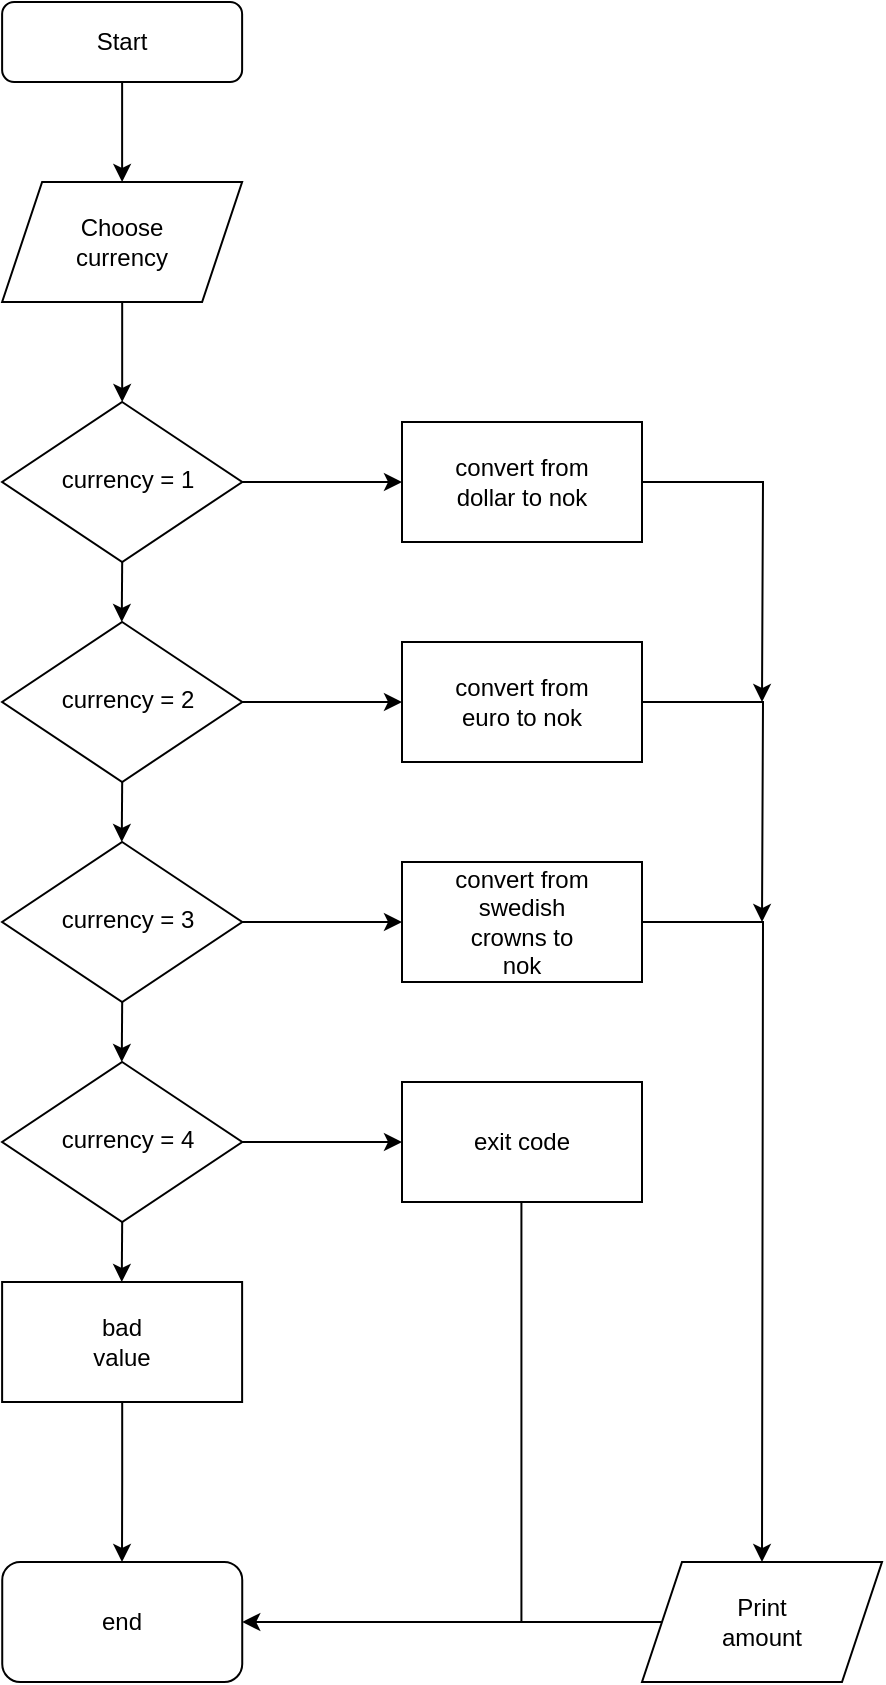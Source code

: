 <mxfile version="15.2.9" type="google"><diagram id="C5RBs43oDa-KdzZeNtuy" name="Page-1"><mxGraphModel dx="1230" dy="867" grid="1" gridSize="10" guides="1" tooltips="1" connect="1" arrows="1" fold="1" page="1" pageScale="1" pageWidth="827" pageHeight="1169" math="0" shadow="0"><root><mxCell id="WIyWlLk6GJQsqaUBKTNV-0"/><mxCell id="WIyWlLk6GJQsqaUBKTNV-1" parent="WIyWlLk6GJQsqaUBKTNV-0"/><mxCell id="q6zWIIWw0FI-0CicRQKJ-35" style="edgeStyle=orthogonalEdgeStyle;rounded=0;orthogonalLoop=1;jettySize=auto;html=1;" parent="WIyWlLk6GJQsqaUBKTNV-1" source="WIyWlLk6GJQsqaUBKTNV-3" target="q6zWIIWw0FI-0CicRQKJ-1" edge="1"><mxGeometry relative="1" as="geometry"/></mxCell><mxCell id="WIyWlLk6GJQsqaUBKTNV-3" value="Start" style="rounded=1;whiteSpace=wrap;html=1;fontSize=12;glass=0;strokeWidth=1;shadow=0;" parent="WIyWlLk6GJQsqaUBKTNV-1" vertex="1"><mxGeometry x="340.06" y="100" width="120" height="40" as="geometry"/></mxCell><mxCell id="q6zWIIWw0FI-0CicRQKJ-36" style="edgeStyle=orthogonalEdgeStyle;rounded=0;orthogonalLoop=1;jettySize=auto;html=1;entryX=0.5;entryY=0;entryDx=0;entryDy=0;" parent="WIyWlLk6GJQsqaUBKTNV-1" source="q6zWIIWw0FI-0CicRQKJ-1" target="q6zWIIWw0FI-0CicRQKJ-28" edge="1"><mxGeometry relative="1" as="geometry"/></mxCell><mxCell id="q6zWIIWw0FI-0CicRQKJ-1" value="" style="shape=parallelogram;perimeter=parallelogramPerimeter;whiteSpace=wrap;html=1;fixedSize=1;" parent="WIyWlLk6GJQsqaUBKTNV-1" vertex="1"><mxGeometry x="340.06" y="190" width="120" height="60" as="geometry"/></mxCell><mxCell id="q6zWIIWw0FI-0CicRQKJ-2" value="Choose currency" style="text;html=1;strokeColor=none;fillColor=none;align=center;verticalAlign=middle;whiteSpace=wrap;rounded=0;" parent="WIyWlLk6GJQsqaUBKTNV-1" vertex="1"><mxGeometry x="380.06" y="205" width="40" height="30" as="geometry"/></mxCell><mxCell id="q6zWIIWw0FI-0CicRQKJ-31" style="edgeStyle=orthogonalEdgeStyle;rounded=0;orthogonalLoop=1;jettySize=auto;html=1;" parent="WIyWlLk6GJQsqaUBKTNV-1" source="q6zWIIWw0FI-0CicRQKJ-28" edge="1"><mxGeometry relative="1" as="geometry"><mxPoint x="540" y="340.0" as="targetPoint"/></mxGeometry></mxCell><mxCell id="q6zWIIWw0FI-0CicRQKJ-38" style="edgeStyle=orthogonalEdgeStyle;rounded=0;orthogonalLoop=1;jettySize=auto;html=1;exitX=0.5;exitY=1;exitDx=0;exitDy=0;" parent="WIyWlLk6GJQsqaUBKTNV-1" source="q6zWIIWw0FI-0CicRQKJ-28" edge="1"><mxGeometry relative="1" as="geometry"><mxPoint x="399.882" y="410.0" as="targetPoint"/></mxGeometry></mxCell><mxCell id="q6zWIIWw0FI-0CicRQKJ-28" value="" style="rhombus;whiteSpace=wrap;html=1;" parent="WIyWlLk6GJQsqaUBKTNV-1" vertex="1"><mxGeometry x="340.06" y="300" width="120.06" height="80" as="geometry"/></mxCell><mxCell id="q6zWIIWw0FI-0CicRQKJ-29" value="currency = 1" style="text;html=1;strokeColor=none;fillColor=none;align=center;verticalAlign=middle;whiteSpace=wrap;rounded=0;" parent="WIyWlLk6GJQsqaUBKTNV-1" vertex="1"><mxGeometry x="368.0" y="329" width="70.09" height="20" as="geometry"/></mxCell><mxCell id="q6zWIIWw0FI-0CicRQKJ-34" style="edgeStyle=orthogonalEdgeStyle;rounded=0;orthogonalLoop=1;jettySize=auto;html=1;" parent="WIyWlLk6GJQsqaUBKTNV-1" source="q6zWIIWw0FI-0CicRQKJ-32" edge="1"><mxGeometry relative="1" as="geometry"><mxPoint x="720" y="450" as="targetPoint"/></mxGeometry></mxCell><mxCell id="q6zWIIWw0FI-0CicRQKJ-32" value="" style="rounded=0;whiteSpace=wrap;html=1;" parent="WIyWlLk6GJQsqaUBKTNV-1" vertex="1"><mxGeometry x="540" y="310" width="120" height="60" as="geometry"/></mxCell><mxCell id="q6zWIIWw0FI-0CicRQKJ-33" value="convert from dollar to nok" style="text;html=1;strokeColor=none;fillColor=none;align=center;verticalAlign=middle;whiteSpace=wrap;rounded=0;" parent="WIyWlLk6GJQsqaUBKTNV-1" vertex="1"><mxGeometry x="565" y="330" width="70" height="20" as="geometry"/></mxCell><mxCell id="q6zWIIWw0FI-0CicRQKJ-46" style="edgeStyle=orthogonalEdgeStyle;rounded=0;orthogonalLoop=1;jettySize=auto;html=1;" parent="WIyWlLk6GJQsqaUBKTNV-1" source="q6zWIIWw0FI-0CicRQKJ-48" edge="1"><mxGeometry relative="1" as="geometry"><mxPoint x="540" y="450.0" as="targetPoint"/></mxGeometry></mxCell><mxCell id="q6zWIIWw0FI-0CicRQKJ-47" style="edgeStyle=orthogonalEdgeStyle;rounded=0;orthogonalLoop=1;jettySize=auto;html=1;exitX=0.5;exitY=1;exitDx=0;exitDy=0;" parent="WIyWlLk6GJQsqaUBKTNV-1" source="q6zWIIWw0FI-0CicRQKJ-48" edge="1"><mxGeometry relative="1" as="geometry"><mxPoint x="399.882" y="520.0" as="targetPoint"/></mxGeometry></mxCell><mxCell id="q6zWIIWw0FI-0CicRQKJ-48" value="" style="rhombus;whiteSpace=wrap;html=1;" parent="WIyWlLk6GJQsqaUBKTNV-1" vertex="1"><mxGeometry x="340.06" y="410" width="120.06" height="80" as="geometry"/></mxCell><mxCell id="q6zWIIWw0FI-0CicRQKJ-49" value="currency = 2" style="text;html=1;strokeColor=none;fillColor=none;align=center;verticalAlign=middle;whiteSpace=wrap;rounded=0;" parent="WIyWlLk6GJQsqaUBKTNV-1" vertex="1"><mxGeometry x="368.0" y="439" width="70.09" height="20" as="geometry"/></mxCell><mxCell id="q6zWIIWw0FI-0CicRQKJ-50" style="edgeStyle=orthogonalEdgeStyle;rounded=0;orthogonalLoop=1;jettySize=auto;html=1;" parent="WIyWlLk6GJQsqaUBKTNV-1" source="q6zWIIWw0FI-0CicRQKJ-51" edge="1"><mxGeometry relative="1" as="geometry"><mxPoint x="720" y="560" as="targetPoint"/></mxGeometry></mxCell><mxCell id="q6zWIIWw0FI-0CicRQKJ-51" value="" style="rounded=0;whiteSpace=wrap;html=1;" parent="WIyWlLk6GJQsqaUBKTNV-1" vertex="1"><mxGeometry x="540" y="420" width="120" height="60" as="geometry"/></mxCell><mxCell id="q6zWIIWw0FI-0CicRQKJ-52" value="convert from euro to nok" style="text;html=1;strokeColor=none;fillColor=none;align=center;verticalAlign=middle;whiteSpace=wrap;rounded=0;" parent="WIyWlLk6GJQsqaUBKTNV-1" vertex="1"><mxGeometry x="565" y="440" width="70" height="20" as="geometry"/></mxCell><mxCell id="q6zWIIWw0FI-0CicRQKJ-53" style="edgeStyle=orthogonalEdgeStyle;rounded=0;orthogonalLoop=1;jettySize=auto;html=1;" parent="WIyWlLk6GJQsqaUBKTNV-1" source="q6zWIIWw0FI-0CicRQKJ-55" edge="1"><mxGeometry relative="1" as="geometry"><mxPoint x="540" y="560.0" as="targetPoint"/></mxGeometry></mxCell><mxCell id="q6zWIIWw0FI-0CicRQKJ-54" style="edgeStyle=orthogonalEdgeStyle;rounded=0;orthogonalLoop=1;jettySize=auto;html=1;exitX=0.5;exitY=1;exitDx=0;exitDy=0;" parent="WIyWlLk6GJQsqaUBKTNV-1" source="q6zWIIWw0FI-0CicRQKJ-55" edge="1"><mxGeometry relative="1" as="geometry"><mxPoint x="399.882" y="630.0" as="targetPoint"/></mxGeometry></mxCell><mxCell id="q6zWIIWw0FI-0CicRQKJ-55" value="" style="rhombus;whiteSpace=wrap;html=1;" parent="WIyWlLk6GJQsqaUBKTNV-1" vertex="1"><mxGeometry x="340.06" y="520" width="120.06" height="80" as="geometry"/></mxCell><mxCell id="q6zWIIWw0FI-0CicRQKJ-56" value="currency = 3" style="text;html=1;strokeColor=none;fillColor=none;align=center;verticalAlign=middle;whiteSpace=wrap;rounded=0;" parent="WIyWlLk6GJQsqaUBKTNV-1" vertex="1"><mxGeometry x="368.0" y="549" width="70.09" height="20" as="geometry"/></mxCell><mxCell id="q6zWIIWw0FI-0CicRQKJ-57" style="edgeStyle=orthogonalEdgeStyle;rounded=0;orthogonalLoop=1;jettySize=auto;html=1;" parent="WIyWlLk6GJQsqaUBKTNV-1" source="q6zWIIWw0FI-0CicRQKJ-58" edge="1"><mxGeometry relative="1" as="geometry"><mxPoint x="720" y="880" as="targetPoint"/></mxGeometry></mxCell><mxCell id="q6zWIIWw0FI-0CicRQKJ-58" value="" style="rounded=0;whiteSpace=wrap;html=1;" parent="WIyWlLk6GJQsqaUBKTNV-1" vertex="1"><mxGeometry x="540" y="530" width="120" height="60" as="geometry"/></mxCell><mxCell id="q6zWIIWw0FI-0CicRQKJ-59" value="convert from swedish crowns to nok" style="text;html=1;strokeColor=none;fillColor=none;align=center;verticalAlign=middle;whiteSpace=wrap;rounded=0;" parent="WIyWlLk6GJQsqaUBKTNV-1" vertex="1"><mxGeometry x="565" y="550" width="70" height="20" as="geometry"/></mxCell><mxCell id="q6zWIIWw0FI-0CicRQKJ-60" style="edgeStyle=orthogonalEdgeStyle;rounded=0;orthogonalLoop=1;jettySize=auto;html=1;" parent="WIyWlLk6GJQsqaUBKTNV-1" source="q6zWIIWw0FI-0CicRQKJ-62" edge="1"><mxGeometry relative="1" as="geometry"><mxPoint x="540" y="670.0" as="targetPoint"/></mxGeometry></mxCell><mxCell id="q6zWIIWw0FI-0CicRQKJ-61" style="edgeStyle=orthogonalEdgeStyle;rounded=0;orthogonalLoop=1;jettySize=auto;html=1;exitX=0.5;exitY=1;exitDx=0;exitDy=0;" parent="WIyWlLk6GJQsqaUBKTNV-1" source="q6zWIIWw0FI-0CicRQKJ-62" edge="1"><mxGeometry relative="1" as="geometry"><mxPoint x="399.882" y="740.0" as="targetPoint"/></mxGeometry></mxCell><mxCell id="q6zWIIWw0FI-0CicRQKJ-62" value="" style="rhombus;whiteSpace=wrap;html=1;" parent="WIyWlLk6GJQsqaUBKTNV-1" vertex="1"><mxGeometry x="340.06" y="630" width="120.06" height="80" as="geometry"/></mxCell><mxCell id="q6zWIIWw0FI-0CicRQKJ-63" value="currency = 4" style="text;html=1;strokeColor=none;fillColor=none;align=center;verticalAlign=middle;whiteSpace=wrap;rounded=0;" parent="WIyWlLk6GJQsqaUBKTNV-1" vertex="1"><mxGeometry x="368.0" y="659" width="70.09" height="20" as="geometry"/></mxCell><mxCell id="q6zWIIWw0FI-0CicRQKJ-65" value="" style="rounded=0;whiteSpace=wrap;html=1;" parent="WIyWlLk6GJQsqaUBKTNV-1" vertex="1"><mxGeometry x="540" y="640" width="120" height="60" as="geometry"/></mxCell><mxCell id="q6zWIIWw0FI-0CicRQKJ-66" value="exit code" style="text;html=1;strokeColor=none;fillColor=none;align=center;verticalAlign=middle;whiteSpace=wrap;rounded=0;" parent="WIyWlLk6GJQsqaUBKTNV-1" vertex="1"><mxGeometry x="565" y="660" width="70" height="20" as="geometry"/></mxCell><mxCell id="q6zWIIWw0FI-0CicRQKJ-69" style="edgeStyle=orthogonalEdgeStyle;rounded=0;orthogonalLoop=1;jettySize=auto;html=1;" parent="WIyWlLk6GJQsqaUBKTNV-1" source="q6zWIIWw0FI-0CicRQKJ-67" edge="1"><mxGeometry relative="1" as="geometry"><mxPoint x="400" y="880" as="targetPoint"/></mxGeometry></mxCell><mxCell id="q6zWIIWw0FI-0CicRQKJ-67" value="" style="rounded=0;whiteSpace=wrap;html=1;" parent="WIyWlLk6GJQsqaUBKTNV-1" vertex="1"><mxGeometry x="340.06" y="740" width="120" height="60" as="geometry"/></mxCell><mxCell id="q6zWIIWw0FI-0CicRQKJ-68" value="bad value" style="text;html=1;strokeColor=none;fillColor=none;align=center;verticalAlign=middle;whiteSpace=wrap;rounded=0;" parent="WIyWlLk6GJQsqaUBKTNV-1" vertex="1"><mxGeometry x="380.09" y="760" width="40" height="20" as="geometry"/></mxCell><mxCell id="q6zWIIWw0FI-0CicRQKJ-73" value="" style="endArrow=none;html=1;" parent="WIyWlLk6GJQsqaUBKTNV-1" edge="1"><mxGeometry width="50" height="50" relative="1" as="geometry"><mxPoint x="599.71" y="910" as="sourcePoint"/><mxPoint x="599.71" y="700" as="targetPoint"/></mxGeometry></mxCell><mxCell id="q6zWIIWw0FI-0CicRQKJ-75" value="" style="shape=parallelogram;perimeter=parallelogramPerimeter;whiteSpace=wrap;html=1;fixedSize=1;" parent="WIyWlLk6GJQsqaUBKTNV-1" vertex="1"><mxGeometry x="660" y="880" width="120" height="60" as="geometry"/></mxCell><mxCell id="q6zWIIWw0FI-0CicRQKJ-76" value="Print amount" style="text;html=1;strokeColor=none;fillColor=none;align=center;verticalAlign=middle;whiteSpace=wrap;rounded=0;" parent="WIyWlLk6GJQsqaUBKTNV-1" vertex="1"><mxGeometry x="700" y="900" width="40" height="20" as="geometry"/></mxCell><mxCell id="q6zWIIWw0FI-0CicRQKJ-78" value="" style="rounded=1;whiteSpace=wrap;html=1;" parent="WIyWlLk6GJQsqaUBKTNV-1" vertex="1"><mxGeometry x="340.12" y="880" width="120" height="60" as="geometry"/></mxCell><mxCell id="q6zWIIWw0FI-0CicRQKJ-79" value="end" style="text;html=1;strokeColor=none;fillColor=none;align=center;verticalAlign=middle;whiteSpace=wrap;rounded=0;" parent="WIyWlLk6GJQsqaUBKTNV-1" vertex="1"><mxGeometry x="380.06" y="900" width="40" height="20" as="geometry"/></mxCell><mxCell id="q6zWIIWw0FI-0CicRQKJ-80" value="" style="endArrow=classic;html=1;entryX=1;entryY=0.5;entryDx=0;entryDy=0;exitX=0;exitY=0.5;exitDx=0;exitDy=0;" parent="WIyWlLk6GJQsqaUBKTNV-1" source="q6zWIIWw0FI-0CicRQKJ-75" target="q6zWIIWw0FI-0CicRQKJ-78" edge="1"><mxGeometry width="50" height="50" relative="1" as="geometry"><mxPoint x="575" y="920" as="sourcePoint"/><mxPoint x="625" y="870" as="targetPoint"/></mxGeometry></mxCell></root></mxGraphModel></diagram></mxfile>